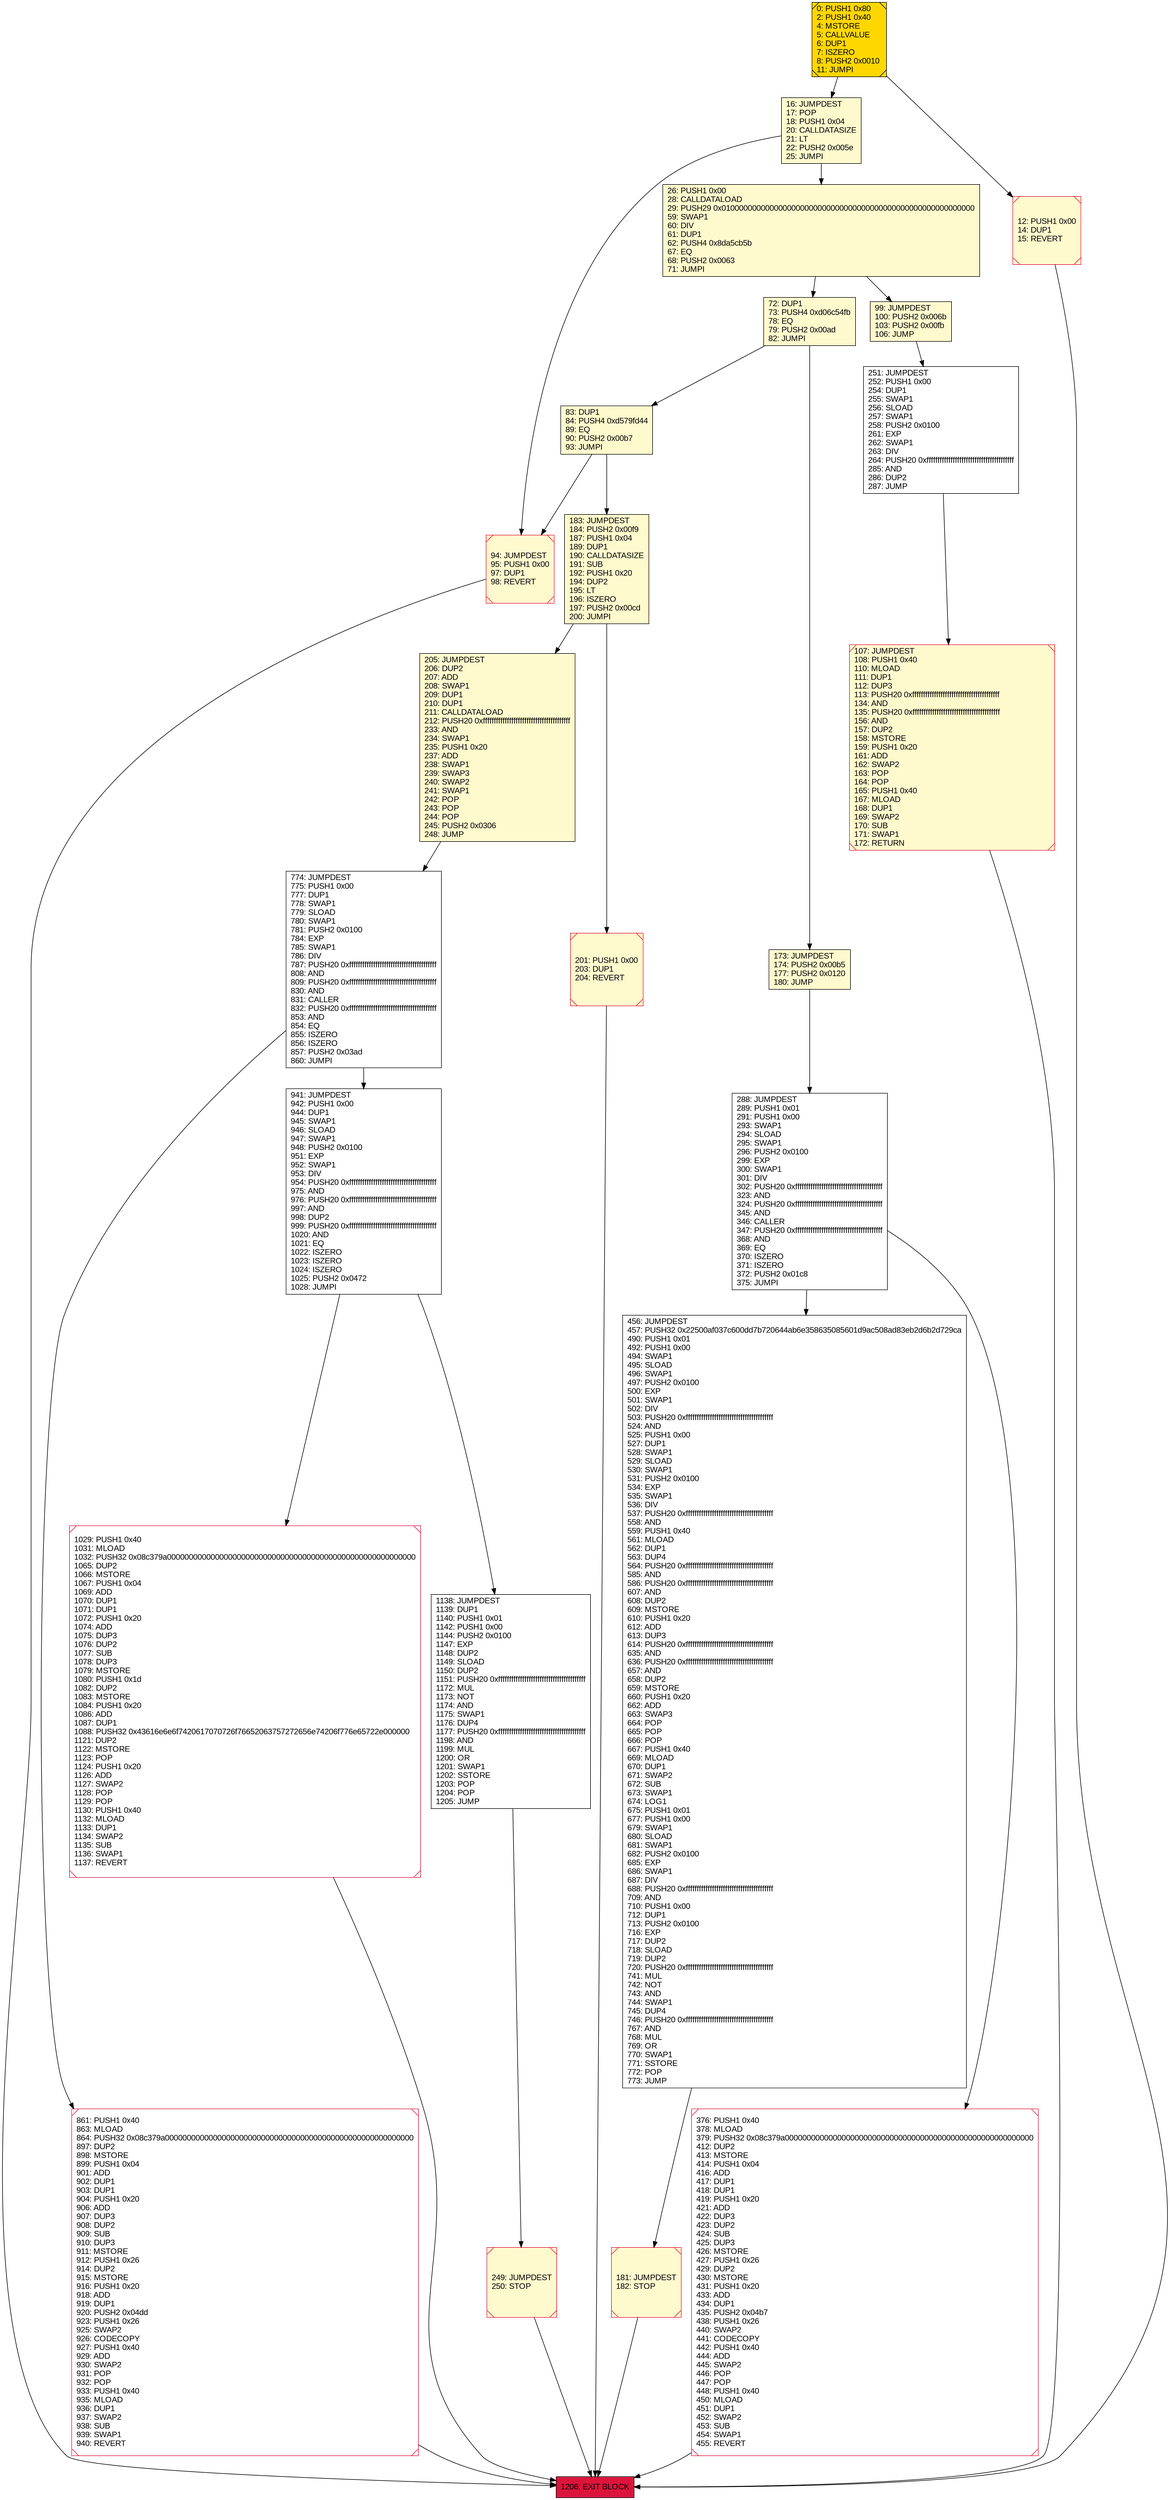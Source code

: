 digraph G {
bgcolor=transparent rankdir=UD;
node [shape=box style=filled color=black fillcolor=white fontname=arial fontcolor=black];
376 [label="376: PUSH1 0x40\l378: MLOAD\l379: PUSH32 0x08c379a000000000000000000000000000000000000000000000000000000000\l412: DUP2\l413: MSTORE\l414: PUSH1 0x04\l416: ADD\l417: DUP1\l418: DUP1\l419: PUSH1 0x20\l421: ADD\l422: DUP3\l423: DUP2\l424: SUB\l425: DUP3\l426: MSTORE\l427: PUSH1 0x26\l429: DUP2\l430: MSTORE\l431: PUSH1 0x20\l433: ADD\l434: DUP1\l435: PUSH2 0x04b7\l438: PUSH1 0x26\l440: SWAP2\l441: CODECOPY\l442: PUSH1 0x40\l444: ADD\l445: SWAP2\l446: POP\l447: POP\l448: PUSH1 0x40\l450: MLOAD\l451: DUP1\l452: SWAP2\l453: SUB\l454: SWAP1\l455: REVERT\l" shape=Msquare color=crimson ];
251 [label="251: JUMPDEST\l252: PUSH1 0x00\l254: DUP1\l255: SWAP1\l256: SLOAD\l257: SWAP1\l258: PUSH2 0x0100\l261: EXP\l262: SWAP1\l263: DIV\l264: PUSH20 0xffffffffffffffffffffffffffffffffffffffff\l285: AND\l286: DUP2\l287: JUMP\l" ];
173 [label="173: JUMPDEST\l174: PUSH2 0x00b5\l177: PUSH2 0x0120\l180: JUMP\l" fillcolor=lemonchiffon ];
99 [label="99: JUMPDEST\l100: PUSH2 0x006b\l103: PUSH2 0x00fb\l106: JUMP\l" fillcolor=lemonchiffon ];
183 [label="183: JUMPDEST\l184: PUSH2 0x00f9\l187: PUSH1 0x04\l189: DUP1\l190: CALLDATASIZE\l191: SUB\l192: PUSH1 0x20\l194: DUP2\l195: LT\l196: ISZERO\l197: PUSH2 0x00cd\l200: JUMPI\l" fillcolor=lemonchiffon ];
0 [label="0: PUSH1 0x80\l2: PUSH1 0x40\l4: MSTORE\l5: CALLVALUE\l6: DUP1\l7: ISZERO\l8: PUSH2 0x0010\l11: JUMPI\l" fillcolor=lemonchiffon shape=Msquare fillcolor=gold ];
94 [label="94: JUMPDEST\l95: PUSH1 0x00\l97: DUP1\l98: REVERT\l" fillcolor=lemonchiffon shape=Msquare color=crimson ];
83 [label="83: DUP1\l84: PUSH4 0xd579fd44\l89: EQ\l90: PUSH2 0x00b7\l93: JUMPI\l" fillcolor=lemonchiffon ];
1029 [label="1029: PUSH1 0x40\l1031: MLOAD\l1032: PUSH32 0x08c379a000000000000000000000000000000000000000000000000000000000\l1065: DUP2\l1066: MSTORE\l1067: PUSH1 0x04\l1069: ADD\l1070: DUP1\l1071: DUP1\l1072: PUSH1 0x20\l1074: ADD\l1075: DUP3\l1076: DUP2\l1077: SUB\l1078: DUP3\l1079: MSTORE\l1080: PUSH1 0x1d\l1082: DUP2\l1083: MSTORE\l1084: PUSH1 0x20\l1086: ADD\l1087: DUP1\l1088: PUSH32 0x43616e6e6f7420617070726f76652063757272656e74206f776e65722e000000\l1121: DUP2\l1122: MSTORE\l1123: POP\l1124: PUSH1 0x20\l1126: ADD\l1127: SWAP2\l1128: POP\l1129: POP\l1130: PUSH1 0x40\l1132: MLOAD\l1133: DUP1\l1134: SWAP2\l1135: SUB\l1136: SWAP1\l1137: REVERT\l" shape=Msquare color=crimson ];
181 [label="181: JUMPDEST\l182: STOP\l" fillcolor=lemonchiffon shape=Msquare color=crimson ];
456 [label="456: JUMPDEST\l457: PUSH32 0x22500af037c600dd7b720644ab6e358635085601d9ac508ad83eb2d6b2d729ca\l490: PUSH1 0x01\l492: PUSH1 0x00\l494: SWAP1\l495: SLOAD\l496: SWAP1\l497: PUSH2 0x0100\l500: EXP\l501: SWAP1\l502: DIV\l503: PUSH20 0xffffffffffffffffffffffffffffffffffffffff\l524: AND\l525: PUSH1 0x00\l527: DUP1\l528: SWAP1\l529: SLOAD\l530: SWAP1\l531: PUSH2 0x0100\l534: EXP\l535: SWAP1\l536: DIV\l537: PUSH20 0xffffffffffffffffffffffffffffffffffffffff\l558: AND\l559: PUSH1 0x40\l561: MLOAD\l562: DUP1\l563: DUP4\l564: PUSH20 0xffffffffffffffffffffffffffffffffffffffff\l585: AND\l586: PUSH20 0xffffffffffffffffffffffffffffffffffffffff\l607: AND\l608: DUP2\l609: MSTORE\l610: PUSH1 0x20\l612: ADD\l613: DUP3\l614: PUSH20 0xffffffffffffffffffffffffffffffffffffffff\l635: AND\l636: PUSH20 0xffffffffffffffffffffffffffffffffffffffff\l657: AND\l658: DUP2\l659: MSTORE\l660: PUSH1 0x20\l662: ADD\l663: SWAP3\l664: POP\l665: POP\l666: POP\l667: PUSH1 0x40\l669: MLOAD\l670: DUP1\l671: SWAP2\l672: SUB\l673: SWAP1\l674: LOG1\l675: PUSH1 0x01\l677: PUSH1 0x00\l679: SWAP1\l680: SLOAD\l681: SWAP1\l682: PUSH2 0x0100\l685: EXP\l686: SWAP1\l687: DIV\l688: PUSH20 0xffffffffffffffffffffffffffffffffffffffff\l709: AND\l710: PUSH1 0x00\l712: DUP1\l713: PUSH2 0x0100\l716: EXP\l717: DUP2\l718: SLOAD\l719: DUP2\l720: PUSH20 0xffffffffffffffffffffffffffffffffffffffff\l741: MUL\l742: NOT\l743: AND\l744: SWAP1\l745: DUP4\l746: PUSH20 0xffffffffffffffffffffffffffffffffffffffff\l767: AND\l768: MUL\l769: OR\l770: SWAP1\l771: SSTORE\l772: POP\l773: JUMP\l" ];
16 [label="16: JUMPDEST\l17: POP\l18: PUSH1 0x04\l20: CALLDATASIZE\l21: LT\l22: PUSH2 0x005e\l25: JUMPI\l" fillcolor=lemonchiffon ];
201 [label="201: PUSH1 0x00\l203: DUP1\l204: REVERT\l" fillcolor=lemonchiffon shape=Msquare color=crimson ];
774 [label="774: JUMPDEST\l775: PUSH1 0x00\l777: DUP1\l778: SWAP1\l779: SLOAD\l780: SWAP1\l781: PUSH2 0x0100\l784: EXP\l785: SWAP1\l786: DIV\l787: PUSH20 0xffffffffffffffffffffffffffffffffffffffff\l808: AND\l809: PUSH20 0xffffffffffffffffffffffffffffffffffffffff\l830: AND\l831: CALLER\l832: PUSH20 0xffffffffffffffffffffffffffffffffffffffff\l853: AND\l854: EQ\l855: ISZERO\l856: ISZERO\l857: PUSH2 0x03ad\l860: JUMPI\l" ];
12 [label="12: PUSH1 0x00\l14: DUP1\l15: REVERT\l" fillcolor=lemonchiffon shape=Msquare color=crimson ];
249 [label="249: JUMPDEST\l250: STOP\l" fillcolor=lemonchiffon shape=Msquare color=crimson ];
72 [label="72: DUP1\l73: PUSH4 0xd06c54fb\l78: EQ\l79: PUSH2 0x00ad\l82: JUMPI\l" fillcolor=lemonchiffon ];
861 [label="861: PUSH1 0x40\l863: MLOAD\l864: PUSH32 0x08c379a000000000000000000000000000000000000000000000000000000000\l897: DUP2\l898: MSTORE\l899: PUSH1 0x04\l901: ADD\l902: DUP1\l903: DUP1\l904: PUSH1 0x20\l906: ADD\l907: DUP3\l908: DUP2\l909: SUB\l910: DUP3\l911: MSTORE\l912: PUSH1 0x26\l914: DUP2\l915: MSTORE\l916: PUSH1 0x20\l918: ADD\l919: DUP1\l920: PUSH2 0x04dd\l923: PUSH1 0x26\l925: SWAP2\l926: CODECOPY\l927: PUSH1 0x40\l929: ADD\l930: SWAP2\l931: POP\l932: POP\l933: PUSH1 0x40\l935: MLOAD\l936: DUP1\l937: SWAP2\l938: SUB\l939: SWAP1\l940: REVERT\l" shape=Msquare color=crimson ];
941 [label="941: JUMPDEST\l942: PUSH1 0x00\l944: DUP1\l945: SWAP1\l946: SLOAD\l947: SWAP1\l948: PUSH2 0x0100\l951: EXP\l952: SWAP1\l953: DIV\l954: PUSH20 0xffffffffffffffffffffffffffffffffffffffff\l975: AND\l976: PUSH20 0xffffffffffffffffffffffffffffffffffffffff\l997: AND\l998: DUP2\l999: PUSH20 0xffffffffffffffffffffffffffffffffffffffff\l1020: AND\l1021: EQ\l1022: ISZERO\l1023: ISZERO\l1024: ISZERO\l1025: PUSH2 0x0472\l1028: JUMPI\l" ];
1206 [label="1206: EXIT BLOCK\l" fillcolor=crimson ];
26 [label="26: PUSH1 0x00\l28: CALLDATALOAD\l29: PUSH29 0x0100000000000000000000000000000000000000000000000000000000\l59: SWAP1\l60: DIV\l61: DUP1\l62: PUSH4 0x8da5cb5b\l67: EQ\l68: PUSH2 0x0063\l71: JUMPI\l" fillcolor=lemonchiffon ];
288 [label="288: JUMPDEST\l289: PUSH1 0x01\l291: PUSH1 0x00\l293: SWAP1\l294: SLOAD\l295: SWAP1\l296: PUSH2 0x0100\l299: EXP\l300: SWAP1\l301: DIV\l302: PUSH20 0xffffffffffffffffffffffffffffffffffffffff\l323: AND\l324: PUSH20 0xffffffffffffffffffffffffffffffffffffffff\l345: AND\l346: CALLER\l347: PUSH20 0xffffffffffffffffffffffffffffffffffffffff\l368: AND\l369: EQ\l370: ISZERO\l371: ISZERO\l372: PUSH2 0x01c8\l375: JUMPI\l" ];
1138 [label="1138: JUMPDEST\l1139: DUP1\l1140: PUSH1 0x01\l1142: PUSH1 0x00\l1144: PUSH2 0x0100\l1147: EXP\l1148: DUP2\l1149: SLOAD\l1150: DUP2\l1151: PUSH20 0xffffffffffffffffffffffffffffffffffffffff\l1172: MUL\l1173: NOT\l1174: AND\l1175: SWAP1\l1176: DUP4\l1177: PUSH20 0xffffffffffffffffffffffffffffffffffffffff\l1198: AND\l1199: MUL\l1200: OR\l1201: SWAP1\l1202: SSTORE\l1203: POP\l1204: POP\l1205: JUMP\l" ];
107 [label="107: JUMPDEST\l108: PUSH1 0x40\l110: MLOAD\l111: DUP1\l112: DUP3\l113: PUSH20 0xffffffffffffffffffffffffffffffffffffffff\l134: AND\l135: PUSH20 0xffffffffffffffffffffffffffffffffffffffff\l156: AND\l157: DUP2\l158: MSTORE\l159: PUSH1 0x20\l161: ADD\l162: SWAP2\l163: POP\l164: POP\l165: PUSH1 0x40\l167: MLOAD\l168: DUP1\l169: SWAP2\l170: SUB\l171: SWAP1\l172: RETURN\l" fillcolor=lemonchiffon shape=Msquare color=crimson ];
205 [label="205: JUMPDEST\l206: DUP2\l207: ADD\l208: SWAP1\l209: DUP1\l210: DUP1\l211: CALLDATALOAD\l212: PUSH20 0xffffffffffffffffffffffffffffffffffffffff\l233: AND\l234: SWAP1\l235: PUSH1 0x20\l237: ADD\l238: SWAP1\l239: SWAP3\l240: SWAP2\l241: SWAP1\l242: POP\l243: POP\l244: POP\l245: PUSH2 0x0306\l248: JUMP\l" fillcolor=lemonchiffon ];
83 -> 94;
456 -> 181;
83 -> 183;
941 -> 1138;
861 -> 1206;
26 -> 72;
107 -> 1206;
205 -> 774;
16 -> 26;
288 -> 456;
181 -> 1206;
1138 -> 249;
12 -> 1206;
249 -> 1206;
774 -> 861;
774 -> 941;
99 -> 251;
201 -> 1206;
72 -> 173;
183 -> 205;
26 -> 99;
173 -> 288;
1029 -> 1206;
72 -> 83;
94 -> 1206;
941 -> 1029;
183 -> 201;
288 -> 376;
376 -> 1206;
0 -> 12;
251 -> 107;
0 -> 16;
16 -> 94;
}